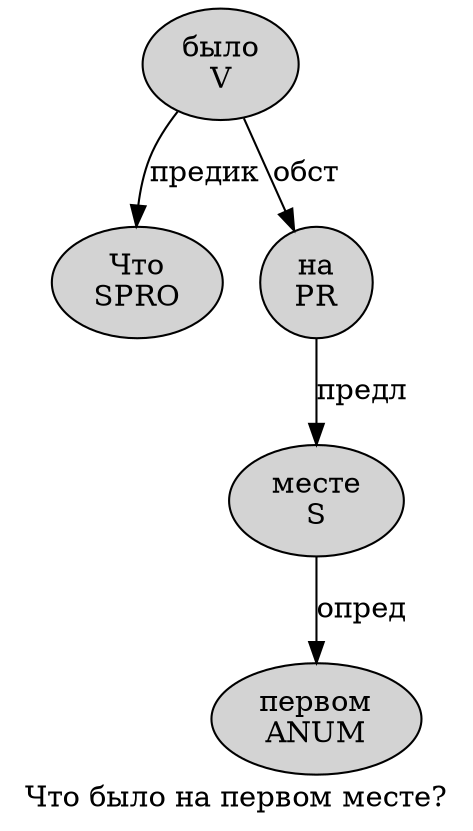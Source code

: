 digraph SENTENCE_91 {
	graph [label="Что было на первом месте?"]
	node [style=filled]
		0 [label="Что
SPRO" color="" fillcolor=lightgray penwidth=1 shape=ellipse]
		1 [label="было
V" color="" fillcolor=lightgray penwidth=1 shape=ellipse]
		2 [label="на
PR" color="" fillcolor=lightgray penwidth=1 shape=ellipse]
		3 [label="первом
ANUM" color="" fillcolor=lightgray penwidth=1 shape=ellipse]
		4 [label="месте
S" color="" fillcolor=lightgray penwidth=1 shape=ellipse]
			4 -> 3 [label="опред"]
			2 -> 4 [label="предл"]
			1 -> 0 [label="предик"]
			1 -> 2 [label="обст"]
}